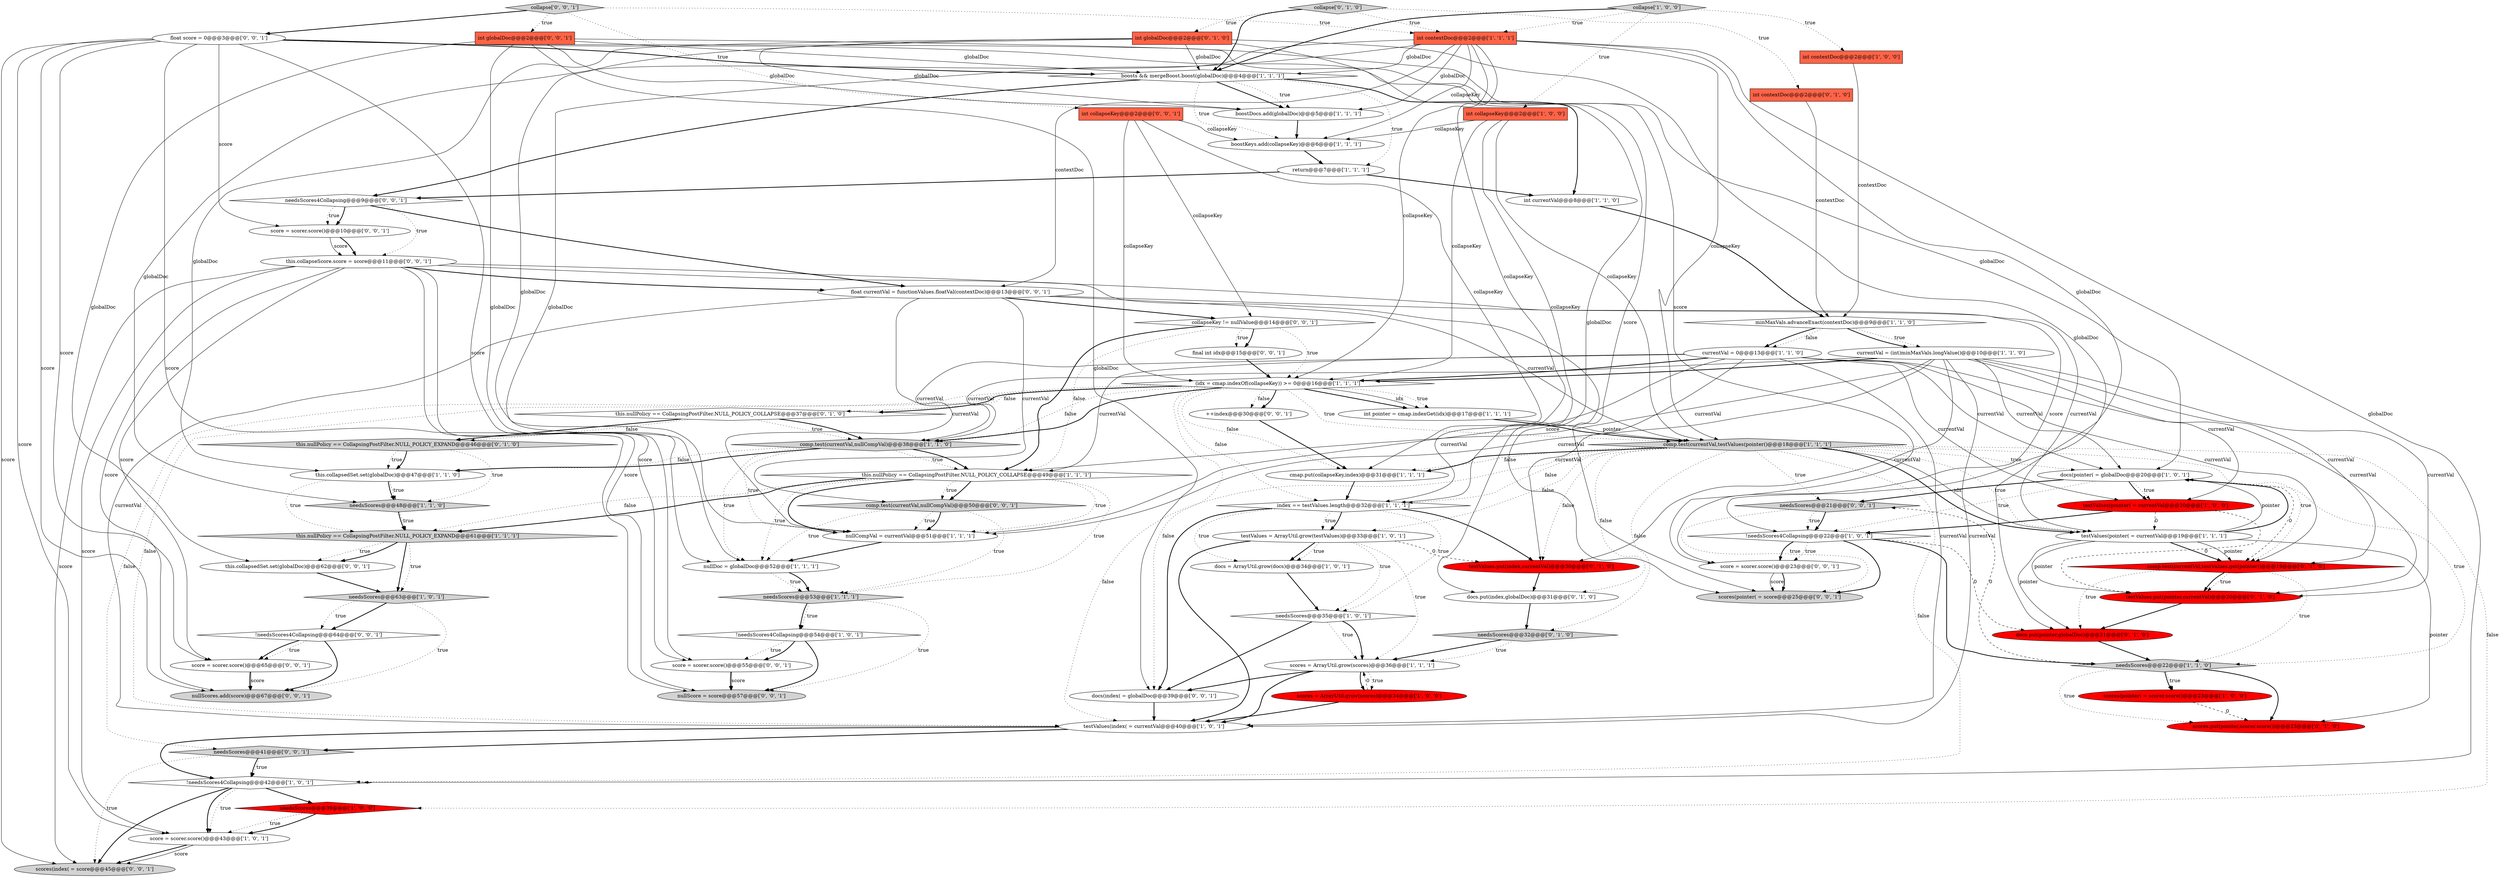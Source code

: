 digraph {
12 [style = filled, label = "minMaxVals.advanceExact(contextDoc)@@@9@@@['1', '1', '0']", fillcolor = white, shape = diamond image = "AAA0AAABBB1BBB"];
16 [style = filled, label = "testValues(pointer( = currentVal@@@19@@@['1', '1', '1']", fillcolor = white, shape = ellipse image = "AAA0AAABBB1BBB"];
71 [style = filled, label = "float currentVal = functionValues.floatVal(contextDoc)@@@13@@@['0', '0', '1']", fillcolor = white, shape = ellipse image = "AAA0AAABBB3BBB"];
74 [style = filled, label = "score = scorer.score()@@@55@@@['0', '0', '1']", fillcolor = white, shape = ellipse image = "AAA0AAABBB3BBB"];
22 [style = filled, label = "comp.test(currentVal,testValues(pointer()@@@18@@@['1', '1', '1']", fillcolor = lightgray, shape = diamond image = "AAA0AAABBB1BBB"];
65 [style = filled, label = "needsScores@@@21@@@['0', '0', '1']", fillcolor = lightgray, shape = diamond image = "AAA0AAABBB3BBB"];
36 [style = filled, label = "nullDoc = globalDoc@@@52@@@['1', '1', '1']", fillcolor = white, shape = ellipse image = "AAA0AAABBB1BBB"];
44 [style = filled, label = "int globalDoc@@@2@@@['0', '1', '0']", fillcolor = tomato, shape = box image = "AAA0AAABBB2BBB"];
67 [style = filled, label = "needsScores@@@41@@@['0', '0', '1']", fillcolor = lightgray, shape = diamond image = "AAA0AAABBB3BBB"];
15 [style = filled, label = "return@@@7@@@['1', '1', '1']", fillcolor = white, shape = ellipse image = "AAA0AAABBB1BBB"];
62 [style = filled, label = "final int idx@@@15@@@['0', '0', '1']", fillcolor = white, shape = ellipse image = "AAA0AAABBB3BBB"];
45 [style = filled, label = "int contextDoc@@@2@@@['0', '1', '0']", fillcolor = tomato, shape = box image = "AAA0AAABBB2BBB"];
73 [style = filled, label = "float score = 0@@@3@@@['0', '0', '1']", fillcolor = white, shape = ellipse image = "AAA0AAABBB3BBB"];
19 [style = filled, label = "int contextDoc@@@2@@@['1', '1', '1']", fillcolor = tomato, shape = box image = "AAA0AAABBB1BBB"];
29 [style = filled, label = "boostDocs.add(globalDoc)@@@5@@@['1', '1', '1']", fillcolor = white, shape = ellipse image = "AAA0AAABBB1BBB"];
75 [style = filled, label = "score = scorer.score()@@@10@@@['0', '0', '1']", fillcolor = white, shape = ellipse image = "AAA0AAABBB3BBB"];
8 [style = filled, label = "testValues(index( = currentVal@@@40@@@['1', '0', '1']", fillcolor = white, shape = ellipse image = "AAA0AAABBB1BBB"];
42 [style = filled, label = "scores.put(pointer,scorer.score())@@@23@@@['0', '1', '0']", fillcolor = red, shape = ellipse image = "AAA1AAABBB2BBB"];
47 [style = filled, label = "this.nullPolicy == CollapsingPostFilter.NULL_POLICY_COLLAPSE@@@37@@@['0', '1', '0']", fillcolor = white, shape = diamond image = "AAA0AAABBB2BBB"];
38 [style = filled, label = "needsScores@@@35@@@['1', '0', '1']", fillcolor = white, shape = diamond image = "AAA0AAABBB1BBB"];
52 [style = filled, label = "docs.put(pointer,globalDoc)@@@21@@@['0', '1', '0']", fillcolor = red, shape = ellipse image = "AAA1AAABBB2BBB"];
60 [style = filled, label = "this.collapsedSet.set(globalDoc)@@@62@@@['0', '0', '1']", fillcolor = white, shape = ellipse image = "AAA0AAABBB3BBB"];
68 [style = filled, label = "docs(index( = globalDoc@@@39@@@['0', '0', '1']", fillcolor = white, shape = ellipse image = "AAA0AAABBB3BBB"];
10 [style = filled, label = "scores(pointer( = scorer.score()@@@23@@@['1', '0', '0']", fillcolor = red, shape = ellipse image = "AAA1AAABBB1BBB"];
13 [style = filled, label = "this.nullPolicy == CollapsingPostFilter.NULL_POLICY_COLLAPSE@@@49@@@['1', '1', '1']", fillcolor = white, shape = diamond image = "AAA0AAABBB1BBB"];
66 [style = filled, label = "score = scorer.score()@@@23@@@['0', '0', '1']", fillcolor = white, shape = ellipse image = "AAA0AAABBB3BBB"];
31 [style = filled, label = "docs(pointer( = globalDoc@@@20@@@['1', '0', '1']", fillcolor = white, shape = ellipse image = "AAA0AAABBB1BBB"];
2 [style = filled, label = "scores = ArrayUtil.grow(scores)@@@34@@@['1', '0', '0']", fillcolor = red, shape = ellipse image = "AAA1AAABBB1BBB"];
51 [style = filled, label = "comp.test(currentVal,testValues.get(pointer))@@@19@@@['0', '1', '0']", fillcolor = red, shape = diamond image = "AAA1AAABBB2BBB"];
56 [style = filled, label = "int collapseKey@@@2@@@['0', '0', '1']", fillcolor = tomato, shape = box image = "AAA0AAABBB3BBB"];
43 [style = filled, label = "docs.put(index,globalDoc)@@@31@@@['0', '1', '0']", fillcolor = white, shape = ellipse image = "AAA0AAABBB2BBB"];
27 [style = filled, label = "scores = ArrayUtil.grow(scores)@@@36@@@['1', '1', '1']", fillcolor = white, shape = ellipse image = "AAA0AAABBB1BBB"];
0 [style = filled, label = "int currentVal@@@8@@@['1', '1', '0']", fillcolor = white, shape = ellipse image = "AAA0AAABBB1BBB"];
24 [style = filled, label = "needsScores@@@63@@@['1', '0', '1']", fillcolor = lightgray, shape = diamond image = "AAA0AAABBB1BBB"];
21 [style = filled, label = "score = scorer.score()@@@43@@@['1', '0', '1']", fillcolor = white, shape = ellipse image = "AAA0AAABBB1BBB"];
14 [style = filled, label = "boostKeys.add(collapseKey)@@@6@@@['1', '1', '1']", fillcolor = white, shape = ellipse image = "AAA0AAABBB1BBB"];
23 [style = filled, label = "needsScores@@@22@@@['1', '1', '0']", fillcolor = lightgray, shape = diamond image = "AAA0AAABBB1BBB"];
26 [style = filled, label = "int pointer = cmap.indexGet(idx)@@@17@@@['1', '1', '1']", fillcolor = white, shape = ellipse image = "AAA0AAABBB1BBB"];
1 [style = filled, label = "this.collapsedSet.set(globalDoc)@@@47@@@['1', '1', '0']", fillcolor = white, shape = ellipse image = "AAA0AAABBB1BBB"];
32 [style = filled, label = "!needsScores4Collapsing@@@22@@@['1', '0', '1']", fillcolor = white, shape = diamond image = "AAA0AAABBB1BBB"];
30 [style = filled, label = "currentVal = 0@@@13@@@['1', '1', '0']", fillcolor = white, shape = ellipse image = "AAA0AAABBB1BBB"];
33 [style = filled, label = "this.nullPolicy == CollapsingPostFilter.NULL_POLICY_EXPAND@@@61@@@['1', '1', '1']", fillcolor = lightgray, shape = diamond image = "AAA0AAABBB1BBB"];
35 [style = filled, label = "currentVal = (int)minMaxVals.longValue()@@@10@@@['1', '1', '0']", fillcolor = white, shape = ellipse image = "AAA0AAABBB1BBB"];
58 [style = filled, label = "++index@@@30@@@['0', '0', '1']", fillcolor = white, shape = ellipse image = "AAA0AAABBB3BBB"];
34 [style = filled, label = "docs = ArrayUtil.grow(docs)@@@34@@@['1', '0', '1']", fillcolor = white, shape = ellipse image = "AAA0AAABBB1BBB"];
61 [style = filled, label = "collapse['0', '0', '1']", fillcolor = lightgray, shape = diamond image = "AAA0AAABBB3BBB"];
37 [style = filled, label = "cmap.put(collapseKey,index)@@@31@@@['1', '1', '1']", fillcolor = white, shape = ellipse image = "AAA0AAABBB1BBB"];
49 [style = filled, label = "collapse['0', '1', '0']", fillcolor = lightgray, shape = diamond image = "AAA0AAABBB2BBB"];
40 [style = filled, label = "needsScores@@@53@@@['1', '1', '1']", fillcolor = lightgray, shape = diamond image = "AAA0AAABBB1BBB"];
69 [style = filled, label = "!needsScores4Collapsing@@@64@@@['0', '0', '1']", fillcolor = white, shape = diamond image = "AAA0AAABBB3BBB"];
11 [style = filled, label = "collapse['1', '0', '0']", fillcolor = lightgray, shape = diamond image = "AAA0AAABBB1BBB"];
17 [style = filled, label = "int contextDoc@@@2@@@['1', '0', '0']", fillcolor = tomato, shape = box image = "AAA0AAABBB1BBB"];
63 [style = filled, label = "nullScore = score@@@57@@@['0', '0', '1']", fillcolor = lightgray, shape = ellipse image = "AAA0AAABBB3BBB"];
70 [style = filled, label = "collapseKey != nullValue@@@14@@@['0', '0', '1']", fillcolor = white, shape = diamond image = "AAA0AAABBB3BBB"];
76 [style = filled, label = "this.collapseScore.score = score@@@11@@@['0', '0', '1']", fillcolor = white, shape = ellipse image = "AAA0AAABBB3BBB"];
9 [style = filled, label = "nullCompVal = currentVal@@@51@@@['1', '1', '1']", fillcolor = white, shape = ellipse image = "AAA0AAABBB1BBB"];
3 [style = filled, label = "comp.test(currentVal,nullCompVal)@@@38@@@['1', '1', '0']", fillcolor = lightgray, shape = diamond image = "AAA0AAABBB1BBB"];
28 [style = filled, label = "!needsScores4Collapsing@@@42@@@['1', '0', '1']", fillcolor = white, shape = diamond image = "AAA0AAABBB1BBB"];
4 [style = filled, label = "(idx = cmap.indexOf(collapseKey)) >= 0@@@16@@@['1', '1', '1']", fillcolor = white, shape = diamond image = "AAA0AAABBB1BBB"];
6 [style = filled, label = "needsScores@@@39@@@['1', '0', '0']", fillcolor = red, shape = diamond image = "AAA1AAABBB1BBB"];
57 [style = filled, label = "nullScores.add(score)@@@67@@@['0', '0', '1']", fillcolor = lightgray, shape = ellipse image = "AAA0AAABBB3BBB"];
7 [style = filled, label = "needsScores@@@48@@@['1', '1', '0']", fillcolor = lightgray, shape = diamond image = "AAA0AAABBB1BBB"];
39 [style = filled, label = "!needsScores4Collapsing@@@54@@@['1', '0', '1']", fillcolor = white, shape = diamond image = "AAA0AAABBB1BBB"];
59 [style = filled, label = "scores(index( = score@@@45@@@['0', '0', '1']", fillcolor = lightgray, shape = ellipse image = "AAA0AAABBB3BBB"];
20 [style = filled, label = "boosts && mergeBoost.boost(globalDoc)@@@4@@@['1', '1', '1']", fillcolor = white, shape = diamond image = "AAA0AAABBB1BBB"];
25 [style = filled, label = "testValues = ArrayUtil.grow(testValues)@@@33@@@['1', '0', '1']", fillcolor = white, shape = ellipse image = "AAA0AAABBB1BBB"];
64 [style = filled, label = "needsScores4Collapsing@@@9@@@['0', '0', '1']", fillcolor = white, shape = diamond image = "AAA0AAABBB3BBB"];
55 [style = filled, label = "int globalDoc@@@2@@@['0', '0', '1']", fillcolor = tomato, shape = box image = "AAA0AAABBB3BBB"];
72 [style = filled, label = "comp.test(currentVal,nullCompVal)@@@50@@@['0', '0', '1']", fillcolor = lightgray, shape = diamond image = "AAA0AAABBB3BBB"];
48 [style = filled, label = "testValues.put(pointer,currentVal)@@@20@@@['0', '1', '0']", fillcolor = red, shape = ellipse image = "AAA1AAABBB2BBB"];
77 [style = filled, label = "scores(pointer( = score@@@25@@@['0', '0', '1']", fillcolor = lightgray, shape = ellipse image = "AAA0AAABBB3BBB"];
46 [style = filled, label = "this.nullPolicy == CollapsingPostFilter.NULL_POLICY_EXPAND@@@46@@@['0', '1', '0']", fillcolor = lightgray, shape = diamond image = "AAA0AAABBB2BBB"];
41 [style = filled, label = "index == testValues.length@@@32@@@['1', '1', '1']", fillcolor = white, shape = diamond image = "AAA0AAABBB1BBB"];
18 [style = filled, label = "int collapseKey@@@2@@@['1', '0', '0']", fillcolor = tomato, shape = box image = "AAA0AAABBB1BBB"];
54 [style = filled, label = "score = scorer.score()@@@65@@@['0', '0', '1']", fillcolor = white, shape = ellipse image = "AAA0AAABBB3BBB"];
5 [style = filled, label = "testValues(pointer( = currentVal@@@20@@@['1', '0', '0']", fillcolor = red, shape = ellipse image = "AAA1AAABBB1BBB"];
53 [style = filled, label = "testValues.put(index,currentVal)@@@30@@@['0', '1', '0']", fillcolor = red, shape = ellipse image = "AAA1AAABBB2BBB"];
50 [style = filled, label = "needsScores@@@32@@@['0', '1', '0']", fillcolor = lightgray, shape = diamond image = "AAA0AAABBB2BBB"];
35->31 [style = solid, label="currentVal"];
69->54 [style = dotted, label="true"];
16->51 [style = bold, label=""];
40->39 [style = dotted, label="true"];
71->70 [style = bold, label=""];
70->13 [style = dotted, label="false"];
28->6 [style = bold, label=""];
4->68 [style = dotted, label="false"];
67->28 [style = bold, label=""];
32->23 [style = bold, label=""];
22->31 [style = dotted, label="true"];
67->28 [style = dotted, label="true"];
44->29 [style = solid, label="globalDoc"];
25->34 [style = bold, label=""];
28->21 [style = dotted, label="true"];
19->29 [style = solid, label="globalDoc"];
22->37 [style = bold, label=""];
54->57 [style = bold, label=""];
7->33 [style = dotted, label="true"];
20->0 [style = bold, label=""];
73->57 [style = solid, label="score"];
4->67 [style = dotted, label="false"];
4->3 [style = dotted, label="false"];
51->48 [style = dotted, label="true"];
35->13 [style = solid, label="currentVal"];
27->2 [style = dotted, label="true"];
22->53 [style = dotted, label="false"];
76->71 [style = bold, label=""];
76->74 [style = solid, label="score"];
41->38 [style = dotted, label="true"];
60->24 [style = bold, label=""];
12->35 [style = dotted, label="true"];
26->22 [style = bold, label=""];
22->50 [style = dotted, label="false"];
71->8 [style = solid, label="currentVal"];
72->9 [style = dotted, label="true"];
50->27 [style = dotted, label="true"];
48->52 [style = bold, label=""];
71->9 [style = solid, label="currentVal"];
72->40 [style = dotted, label="true"];
51->48 [style = bold, label=""];
27->68 [style = bold, label=""];
28->21 [style = bold, label=""];
71->22 [style = solid, label="currentVal"];
71->16 [style = solid, label="currentVal"];
22->16 [style = dotted, label="true"];
51->52 [style = dotted, label="true"];
72->36 [style = dotted, label="true"];
15->0 [style = bold, label=""];
4->26 [style = solid, label="idx"];
29->14 [style = bold, label=""];
13->33 [style = dotted, label="false"];
24->57 [style = dotted, label="true"];
33->60 [style = dotted, label="true"];
27->2 [style = bold, label=""];
20->15 [style = dotted, label="true"];
30->8 [style = solid, label="currentVal"];
51->23 [style = dotted, label="true"];
13->9 [style = dotted, label="true"];
4->41 [style = dotted, label="false"];
65->77 [style = dotted, label="true"];
4->3 [style = bold, label=""];
35->3 [style = solid, label="currentVal"];
8->28 [style = bold, label=""];
52->23 [style = bold, label=""];
76->54 [style = solid, label="score"];
64->71 [style = bold, label=""];
70->13 [style = bold, label=""];
13->72 [style = bold, label=""];
13->36 [style = dotted, label="true"];
31->51 [style = dashed, label="0"];
31->5 [style = bold, label=""];
74->63 [style = bold, label=""];
31->5 [style = dotted, label="true"];
2->27 [style = dashed, label="0"];
35->9 [style = solid, label="currentVal"];
76->77 [style = solid, label="score"];
21->59 [style = bold, label=""];
36->40 [style = dotted, label="true"];
30->3 [style = solid, label="currentVal"];
12->30 [style = dotted, label="false"];
23->42 [style = dotted, label="true"];
12->35 [style = bold, label=""];
19->32 [style = solid, label="globalDoc"];
76->57 [style = solid, label="score"];
25->38 [style = dotted, label="true"];
64->75 [style = bold, label=""];
38->68 [style = bold, label=""];
35->48 [style = solid, label="currentVal"];
30->48 [style = solid, label="currentVal"];
47->3 [style = dotted, label="true"];
41->53 [style = bold, label=""];
32->66 [style = dotted, label="true"];
76->21 [style = solid, label="score"];
67->59 [style = dotted, label="true"];
7->33 [style = bold, label=""];
44->52 [style = solid, label="globalDoc"];
1->33 [style = dotted, label="true"];
55->31 [style = solid, label="globalDoc"];
46->7 [style = dotted, label="true"];
49->44 [style = dotted, label="true"];
32->77 [style = bold, label=""];
4->22 [style = dotted, label="true"];
30->31 [style = solid, label="currentVal"];
35->51 [style = solid, label="currentVal"];
21->59 [style = solid, label="score"];
31->23 [style = dotted, label="true"];
8->67 [style = bold, label=""];
73->54 [style = solid, label="score"];
18->4 [style = solid, label="collapseKey"];
23->10 [style = bold, label=""];
55->60 [style = solid, label="globalDoc"];
19->7 [style = solid, label="globalDoc"];
19->28 [style = solid, label="globalDoc"];
44->9 [style = solid, label="globalDoc"];
11->19 [style = dotted, label="true"];
70->4 [style = dotted, label="true"];
14->15 [style = bold, label=""];
73->74 [style = solid, label="score"];
13->40 [style = dotted, label="true"];
4->37 [style = dotted, label="false"];
34->38 [style = bold, label=""];
15->64 [style = bold, label=""];
53->43 [style = bold, label=""];
30->53 [style = solid, label="currentVal"];
4->47 [style = bold, label=""];
28->59 [style = bold, label=""];
35->53 [style = solid, label="currentVal"];
18->14 [style = solid, label="collapseKey"];
22->8 [style = dotted, label="false"];
27->8 [style = bold, label=""];
72->9 [style = bold, label=""];
4->26 [style = dotted, label="true"];
39->74 [style = dotted, label="true"];
19->14 [style = solid, label="collapseKey"];
22->43 [style = dotted, label="false"];
36->40 [style = bold, label=""];
32->66 [style = bold, label=""];
47->3 [style = bold, label=""];
74->63 [style = solid, label="score"];
19->71 [style = solid, label="contextDoc"];
3->1 [style = bold, label=""];
56->4 [style = solid, label="collapseKey"];
50->27 [style = bold, label=""];
24->69 [style = bold, label=""];
22->16 [style = bold, label=""];
38->27 [style = dotted, label="true"];
6->21 [style = bold, label=""];
73->21 [style = solid, label="score"];
41->25 [style = dotted, label="true"];
61->56 [style = dotted, label="true"];
0->12 [style = bold, label=""];
37->41 [style = bold, label=""];
66->77 [style = solid, label="score"];
41->68 [style = bold, label=""];
73->59 [style = solid, label="score"];
20->14 [style = dotted, label="true"];
11->17 [style = dotted, label="true"];
38->27 [style = bold, label=""];
56->70 [style = solid, label="collapseKey"];
49->19 [style = dotted, label="true"];
58->37 [style = bold, label=""];
4->58 [style = dotted, label="false"];
55->68 [style = solid, label="globalDoc"];
55->36 [style = solid, label="globalDoc"];
19->41 [style = solid, label="collapseKey"];
44->43 [style = solid, label="globalDoc"];
3->9 [style = dotted, label="true"];
1->7 [style = bold, label=""];
56->14 [style = solid, label="collapseKey"];
75->76 [style = solid, label="score"];
49->45 [style = dotted, label="true"];
23->42 [style = bold, label=""];
5->16 [style = dashed, label="0"];
5->32 [style = bold, label=""];
41->34 [style = dotted, label="true"];
35->8 [style = solid, label="currentVal"];
22->37 [style = dotted, label="false"];
23->10 [style = dotted, label="true"];
65->32 [style = dotted, label="true"];
40->39 [style = bold, label=""];
4->58 [style = bold, label=""];
55->20 [style = solid, label="globalDoc"];
30->5 [style = solid, label="currentVal"];
61->55 [style = dotted, label="true"];
18->41 [style = solid, label="collapseKey"];
16->31 [style = bold, label=""];
17->12 [style = solid, label="contextDoc"];
19->4 [style = solid, label="collapseKey"];
33->24 [style = bold, label=""];
20->64 [style = bold, label=""];
56->37 [style = solid, label="collapseKey"];
24->69 [style = dotted, label="true"];
54->57 [style = solid, label="score"];
32->52 [style = dashed, label="0"];
33->24 [style = dotted, label="true"];
71->72 [style = solid, label="currentVal"];
64->75 [style = dotted, label="true"];
30->9 [style = solid, label="currentVal"];
22->28 [style = dotted, label="false"];
13->9 [style = bold, label=""];
6->21 [style = dotted, label="true"];
75->76 [style = bold, label=""];
3->1 [style = dotted, label="false"];
44->1 [style = solid, label="globalDoc"];
31->65 [style = bold, label=""];
49->20 [style = bold, label=""];
3->13 [style = dotted, label="true"];
30->51 [style = solid, label="currentVal"];
9->36 [style = bold, label=""];
39->63 [style = bold, label=""];
66->77 [style = bold, label=""];
11->20 [style = bold, label=""];
73->66 [style = solid, label="score"];
16->31 [style = solid, label="pointer"];
43->50 [style = bold, label=""];
46->1 [style = dotted, label="true"];
76->59 [style = solid, label="score"];
30->13 [style = solid, label="currentVal"];
22->65 [style = dotted, label="true"];
20->29 [style = bold, label=""];
33->60 [style = bold, label=""];
25->34 [style = dotted, label="true"];
55->29 [style = solid, label="globalDoc"];
3->36 [style = dotted, label="true"];
62->4 [style = bold, label=""];
61->19 [style = dotted, label="true"];
69->54 [style = bold, label=""];
70->62 [style = bold, label=""];
19->20 [style = solid, label="globalDoc"];
16->51 [style = solid, label="pointer"];
4->26 [style = bold, label=""];
4->47 [style = dotted, label="false"];
69->57 [style = bold, label=""];
35->5 [style = solid, label="currentVal"];
40->63 [style = dotted, label="true"];
12->30 [style = bold, label=""];
47->46 [style = bold, label=""];
16->52 [style = solid, label="pointer"];
39->74 [style = bold, label=""];
47->46 [style = dotted, label="false"];
76->63 [style = solid, label="score"];
73->20 [style = bold, label=""];
11->18 [style = dotted, label="true"];
16->42 [style = solid, label="pointer"];
10->42 [style = dashed, label="0"];
18->22 [style = solid, label="collapseKey"];
4->8 [style = dotted, label="false"];
35->4 [style = bold, label=""];
31->32 [style = dotted, label="true"];
19->22 [style = solid, label="collapseKey"];
73->77 [style = solid, label="score"];
1->7 [style = dotted, label="true"];
23->65 [style = dashed, label="0"];
22->16 [style = solid, label="idx"];
64->76 [style = dotted, label="true"];
45->12 [style = solid, label="contextDoc"];
16->48 [style = solid, label="pointer"];
13->72 [style = dotted, label="true"];
5->48 [style = dashed, label="0"];
46->1 [style = bold, label=""];
20->29 [style = dotted, label="true"];
26->22 [style = solid, label="pointer"];
73->63 [style = solid, label="score"];
76->66 [style = solid, label="score"];
30->4 [style = bold, label=""];
25->53 [style = dashed, label="0"];
22->6 [style = dotted, label="false"];
73->75 [style = solid, label="score"];
70->62 [style = dotted, label="true"];
3->13 [style = bold, label=""];
61->73 [style = bold, label=""];
25->8 [style = bold, label=""];
41->25 [style = bold, label=""];
22->25 [style = dotted, label="false"];
65->32 [style = bold, label=""];
22->41 [style = dotted, label="false"];
25->27 [style = dotted, label="true"];
68->8 [style = bold, label=""];
13->33 [style = bold, label=""];
22->51 [style = dotted, label="true"];
2->8 [style = bold, label=""];
19->36 [style = solid, label="globalDoc"];
44->20 [style = solid, label="globalDoc"];
}
